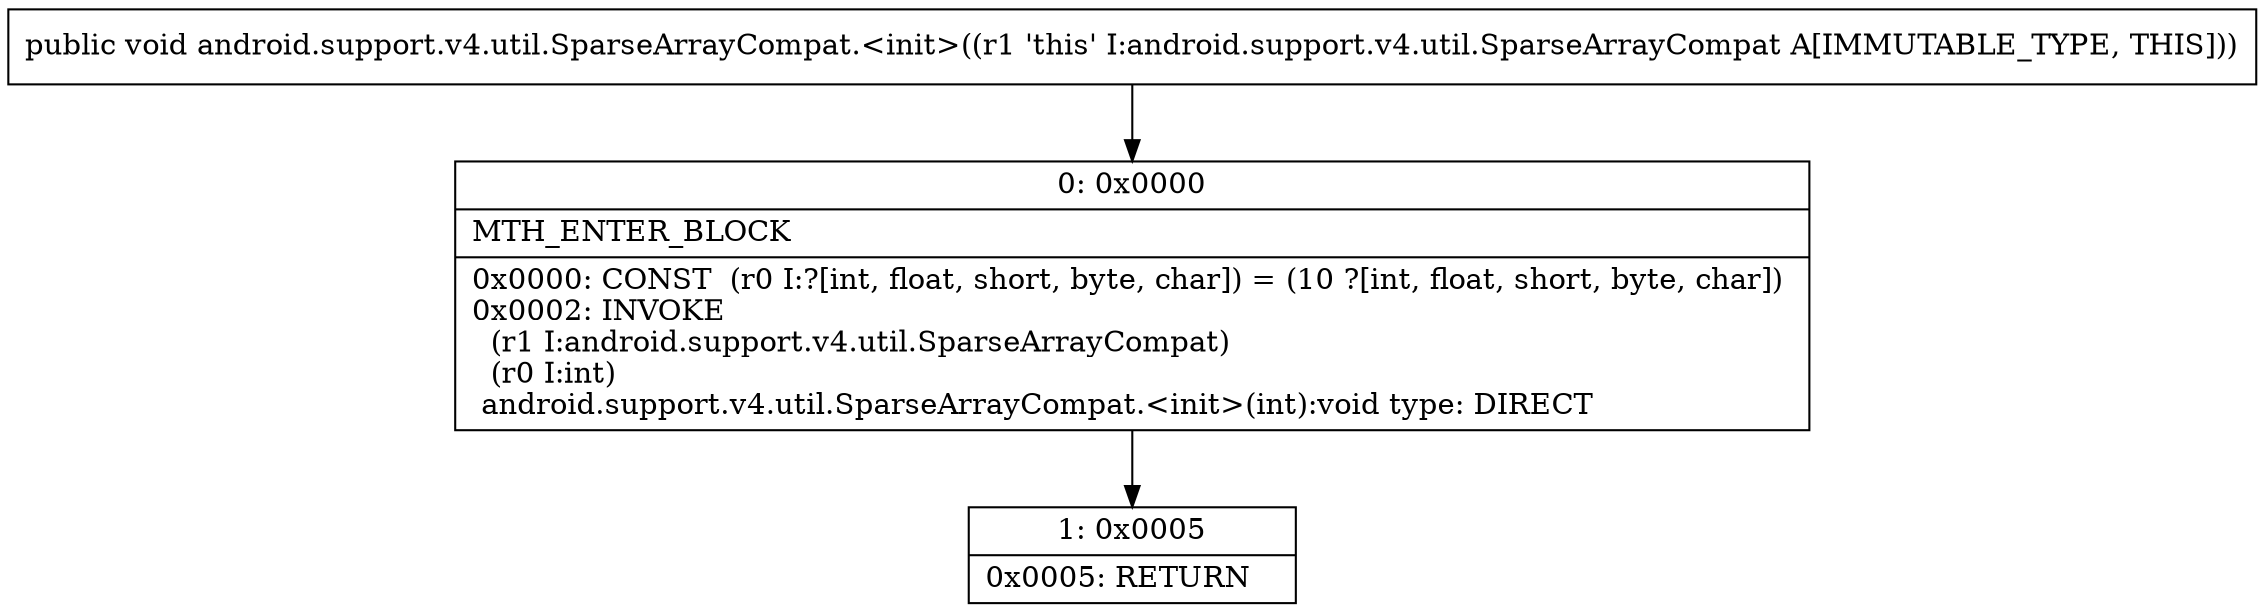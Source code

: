 digraph "CFG forandroid.support.v4.util.SparseArrayCompat.\<init\>()V" {
Node_0 [shape=record,label="{0\:\ 0x0000|MTH_ENTER_BLOCK\l|0x0000: CONST  (r0 I:?[int, float, short, byte, char]) = (10 ?[int, float, short, byte, char]) \l0x0002: INVOKE  \l  (r1 I:android.support.v4.util.SparseArrayCompat)\l  (r0 I:int)\l android.support.v4.util.SparseArrayCompat.\<init\>(int):void type: DIRECT \l}"];
Node_1 [shape=record,label="{1\:\ 0x0005|0x0005: RETURN   \l}"];
MethodNode[shape=record,label="{public void android.support.v4.util.SparseArrayCompat.\<init\>((r1 'this' I:android.support.v4.util.SparseArrayCompat A[IMMUTABLE_TYPE, THIS])) }"];
MethodNode -> Node_0;
Node_0 -> Node_1;
}

